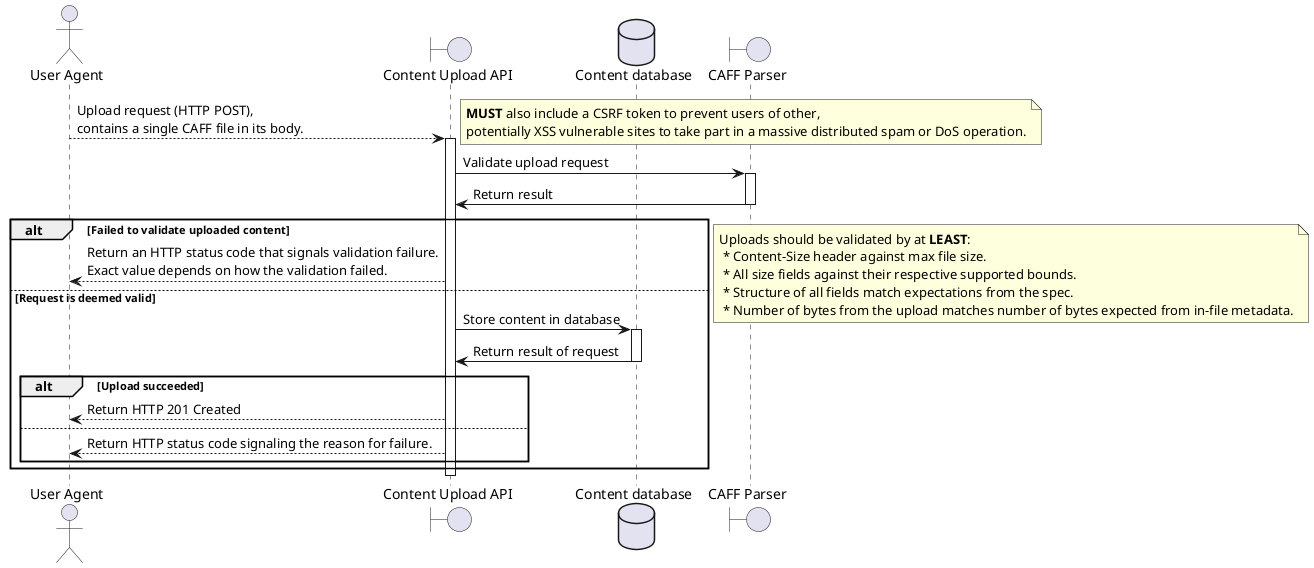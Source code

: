 @startuml

actor "User Agent" as user_agent
boundary "Content Upload API" as api_upload
database "Content database" as db_content
boundary "CAFF Parser" as caff_parser

user_agent --> api_upload : Upload request (HTTP POST),\ncontains a single CAFF file in its body.
note right
    **MUST** also include a CSRF token to prevent users of other,
    potentially XSS vulnerable sites to take part in a massive distributed spam or DoS operation.
end note

activate api_upload

api_upload -> caff_parser : Validate upload request
activate caff_parser

api_upload <- caff_parser : Return result
deactivate caff_parser

alt Failed to validate uploaded content
    user_agent <-- api_upload: Return an HTTP status code that signals validation failure.\nExact value depends on how the validation failed.
else Request is deemed valid
    api_upload -> db_content : Store content in database
    activate db_content

    api_upload <- db_content : Return result of request
    deactivate db_content

    alt Upload succeeded
        user_agent <-- api_upload: Return HTTP 201 Created
    else 
        user_agent <-- api_upload: Return HTTP status code signaling the reason for failure.
    end
end
note right
    Uploads should be validated by at **LEAST**:
     * Content-Size header against max file size.
     * All size fields against their respective supported bounds.
     * Structure of all fields match expectations from the spec.
     * Number of bytes from the upload matches number of bytes expected from in-file metadata.
end note

deactivate api_upload

@enduml
